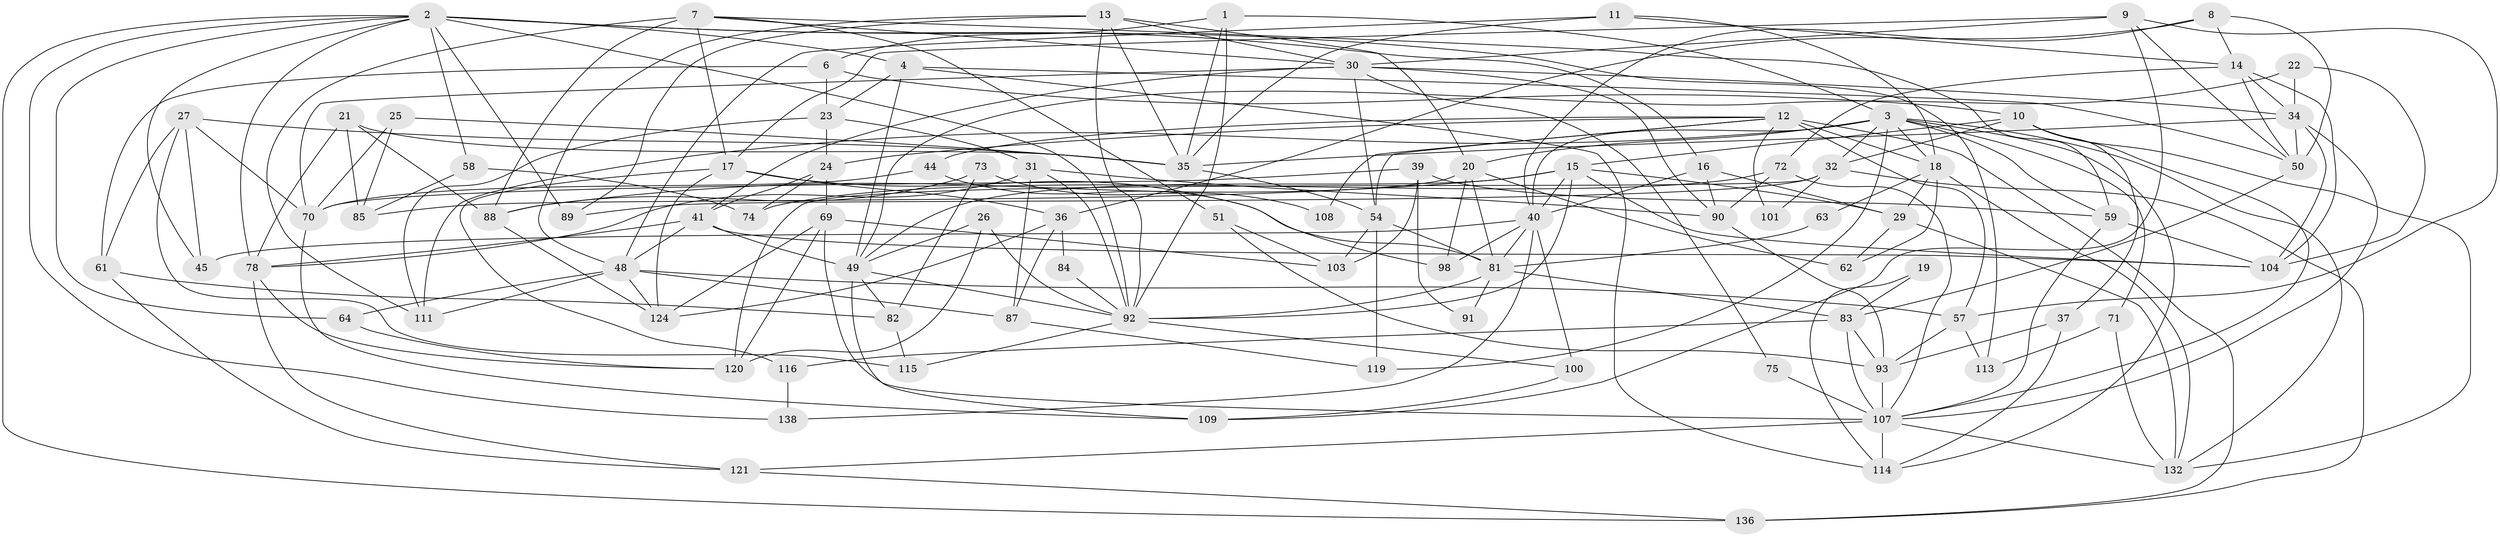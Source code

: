 // Generated by graph-tools (version 1.1) at 2025/23/03/03/25 07:23:56]
// undirected, 91 vertices, 222 edges
graph export_dot {
graph [start="1"]
  node [color=gray90,style=filled];
  1;
  2 [super="+5"];
  3 [super="+33"];
  4 [super="+60"];
  6 [super="+134"];
  7 [super="+140"];
  8 [super="+43"];
  9 [super="+47"];
  10 [super="+28"];
  11;
  12 [super="+42"];
  13;
  14 [super="+86"];
  15 [super="+53"];
  16 [super="+56"];
  17 [super="+110"];
  18 [super="+105"];
  19;
  20 [super="+76"];
  21 [super="+52"];
  22 [super="+112"];
  23 [super="+80"];
  24 [super="+94"];
  25;
  26;
  27 [super="+67"];
  29 [super="+38"];
  30 [super="+46"];
  31;
  32 [super="+97"];
  34 [super="+65"];
  35 [super="+130"];
  36 [super="+55"];
  37 [super="+68"];
  39;
  40 [super="+129"];
  41 [super="+79"];
  44;
  45;
  48 [super="+66"];
  49 [super="+137"];
  50 [super="+123"];
  51;
  54 [super="+139"];
  57 [super="+127"];
  58 [super="+99"];
  59 [super="+77"];
  61;
  62;
  63;
  64;
  69 [super="+122"];
  70 [super="+126"];
  71;
  72;
  73;
  74;
  75;
  78 [super="+125"];
  81 [super="+102"];
  82;
  83 [super="+128"];
  84;
  85;
  87;
  88 [super="+95"];
  89;
  90;
  91;
  92 [super="+96"];
  93 [super="+106"];
  98;
  100;
  101;
  103;
  104 [super="+117"];
  107 [super="+118"];
  108;
  109;
  111 [super="+135"];
  113 [super="+131"];
  114;
  115;
  116;
  119;
  120;
  121;
  124 [super="+133"];
  132;
  136;
  138;
  1 -- 35;
  1 -- 92;
  1 -- 6;
  1 -- 3;
  2 -- 92;
  2 -- 89;
  2 -- 16;
  2 -- 58;
  2 -- 136;
  2 -- 64;
  2 -- 138;
  2 -- 45;
  2 -- 78;
  2 -- 4;
  2 -- 113;
  3 -- 18;
  3 -- 111;
  3 -- 119;
  3 -- 32;
  3 -- 132;
  3 -- 71;
  3 -- 40;
  3 -- 114;
  3 -- 59;
  3 -- 20;
  4 -- 23;
  4 -- 49 [weight=2];
  4 -- 50;
  4 -- 114;
  6 -- 61;
  6 -- 10 [weight=2];
  6 -- 23;
  7 -- 88 [weight=2];
  7 -- 59;
  7 -- 17;
  7 -- 51;
  7 -- 111;
  7 -- 30;
  8 -- 40;
  8 -- 50;
  8 -- 14;
  8 -- 36;
  9 -- 57;
  9 -- 50;
  9 -- 109;
  9 -- 17;
  9 -- 30;
  10 -- 107;
  10 -- 37;
  10 -- 32;
  10 -- 132;
  10 -- 15;
  11 -- 35;
  11 -- 48;
  11 -- 18;
  11 -- 14;
  12 -- 54;
  12 -- 24;
  12 -- 18 [weight=2];
  12 -- 108;
  12 -- 101;
  12 -- 136;
  12 -- 44;
  12 -- 57;
  13 -- 35;
  13 -- 89;
  13 -- 92;
  13 -- 48;
  13 -- 30;
  13 -- 20;
  14 -- 72;
  14 -- 104;
  14 -- 34;
  14 -- 50;
  15 -- 104;
  15 -- 40;
  15 -- 88;
  15 -- 92;
  15 -- 49;
  15 -- 29;
  16 -- 29;
  16 -- 40;
  16 -- 90;
  17 -- 36;
  17 -- 116;
  17 -- 81;
  17 -- 124;
  18 -- 132;
  18 -- 29;
  18 -- 62;
  18 -- 63;
  19 -- 114;
  19 -- 83;
  20 -- 81;
  20 -- 98;
  20 -- 85;
  20 -- 62;
  21 -- 88;
  21 -- 35;
  21 -- 85;
  21 -- 78;
  22 -- 104;
  22 -- 49;
  22 -- 34;
  23 -- 24;
  23 -- 31;
  23 -- 111;
  24 -- 41 [weight=2];
  24 -- 69;
  24 -- 74;
  25 -- 70;
  25 -- 85;
  25 -- 35;
  26 -- 49;
  26 -- 120;
  26 -- 92;
  27 -- 61;
  27 -- 35;
  27 -- 115;
  27 -- 45;
  27 -- 70;
  29 -- 132;
  29 -- 62;
  30 -- 41;
  30 -- 70;
  30 -- 34;
  30 -- 75;
  30 -- 54 [weight=2];
  30 -- 90;
  31 -- 78;
  31 -- 87;
  31 -- 90;
  31 -- 92;
  32 -- 136;
  32 -- 89;
  32 -- 101;
  32 -- 120;
  34 -- 50;
  34 -- 35;
  34 -- 104;
  34 -- 107;
  35 -- 54;
  36 -- 84;
  36 -- 124;
  36 -- 87;
  37 -- 93;
  37 -- 114;
  39 -- 59;
  39 -- 70;
  39 -- 91;
  39 -- 103;
  40 -- 45;
  40 -- 100;
  40 -- 138;
  40 -- 98;
  40 -- 81;
  41 -- 48;
  41 -- 78;
  41 -- 104;
  41 -- 49;
  44 -- 98;
  44 -- 70;
  48 -- 64;
  48 -- 124;
  48 -- 87;
  48 -- 57;
  48 -- 111;
  49 -- 82;
  49 -- 109;
  49 -- 92;
  50 -- 83;
  51 -- 103;
  51 -- 93;
  54 -- 103;
  54 -- 81;
  54 -- 119;
  57 -- 93;
  57 -- 113;
  58 -- 85 [weight=2];
  58 -- 74;
  59 -- 104;
  59 -- 107;
  61 -- 82;
  61 -- 121;
  63 -- 81;
  64 -- 120;
  69 -- 103;
  69 -- 120;
  69 -- 107;
  69 -- 124;
  70 -- 109;
  71 -- 132;
  71 -- 113;
  72 -- 90;
  72 -- 74;
  72 -- 107;
  73 -- 82;
  73 -- 108;
  73 -- 88;
  75 -- 107;
  78 -- 121;
  78 -- 120;
  81 -- 83;
  81 -- 91;
  81 -- 92;
  82 -- 115;
  83 -- 107;
  83 -- 116;
  83 -- 93;
  84 -- 92;
  87 -- 119;
  88 -- 124;
  90 -- 93;
  92 -- 100;
  92 -- 115;
  93 -- 107 [weight=2];
  100 -- 109;
  107 -- 121;
  107 -- 114;
  107 -- 132;
  116 -- 138;
  121 -- 136;
}
